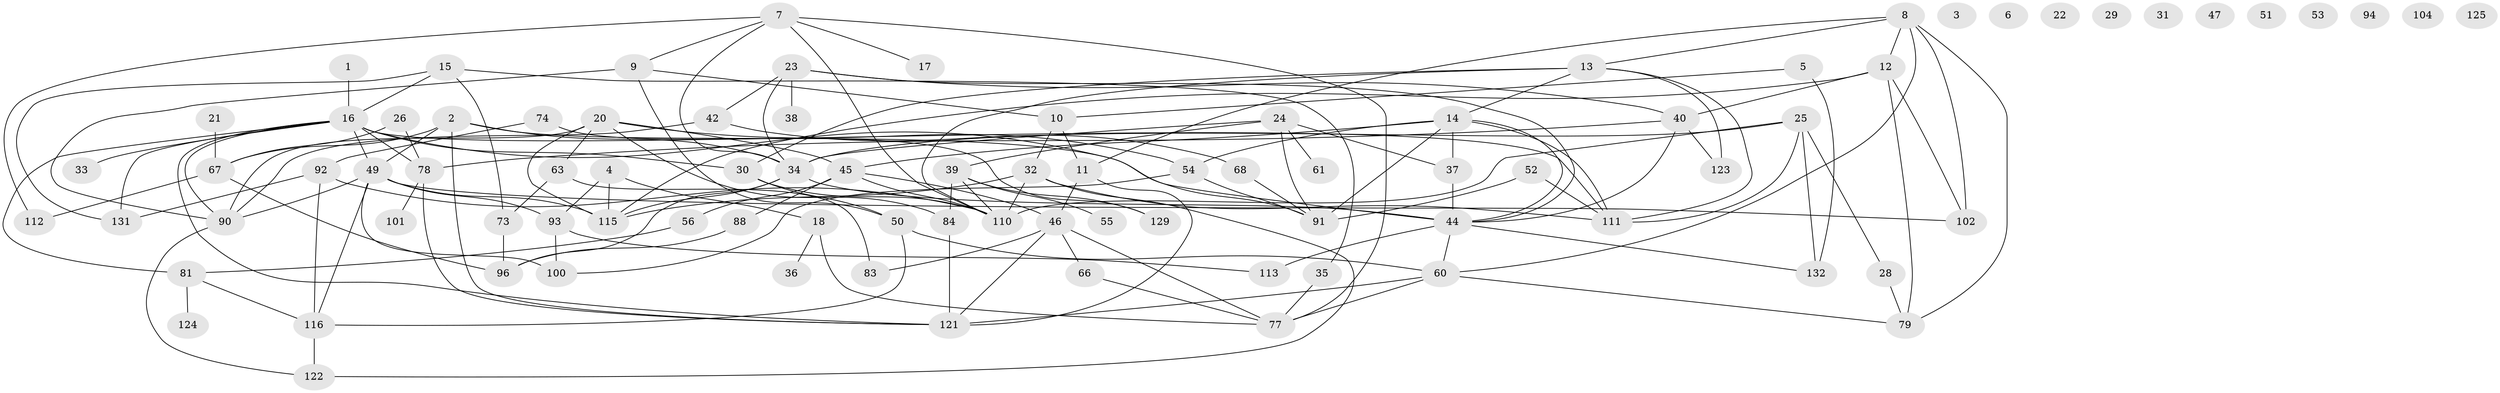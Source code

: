 // original degree distribution, {1: 0.12878787878787878, 3: 0.20454545454545456, 0: 0.07575757575757576, 2: 0.21212121212121213, 4: 0.20454545454545456, 5: 0.09090909090909091, 10: 0.007575757575757576, 6: 0.03787878787878788, 7: 0.030303030303030304, 8: 0.007575757575757576}
// Generated by graph-tools (version 1.1) at 2025/41/03/06/25 10:41:19]
// undirected, 90 vertices, 155 edges
graph export_dot {
graph [start="1"]
  node [color=gray90,style=filled];
  1;
  2 [super="+99"];
  3;
  4 [super="+72"];
  5;
  6;
  7 [super="+48"];
  8 [super="+19"];
  9 [super="+41"];
  10 [super="+62"];
  11 [super="+108"];
  12 [super="+97"];
  13 [super="+65"];
  14 [super="+119"];
  15 [super="+58"];
  16 [super="+114"];
  17;
  18 [super="+98"];
  20 [super="+43"];
  21;
  22;
  23 [super="+64"];
  24 [super="+57"];
  25 [super="+27"];
  26;
  28;
  29 [super="+69"];
  30;
  31;
  32 [super="+75"];
  33;
  34 [super="+109"];
  35 [super="+105"];
  36;
  37;
  38 [super="+70"];
  39 [super="+95"];
  40 [super="+80"];
  42 [super="+82"];
  44 [super="+59"];
  45 [super="+87"];
  46 [super="+103"];
  47;
  49 [super="+107"];
  50;
  51;
  52;
  53;
  54;
  55;
  56;
  60 [super="+76"];
  61;
  63;
  66 [super="+89"];
  67 [super="+71"];
  68;
  73;
  74;
  77;
  78 [super="+85"];
  79 [super="+86"];
  81 [super="+126"];
  83;
  84;
  88;
  90;
  91 [super="+128"];
  92;
  93 [super="+130"];
  94;
  96 [super="+106"];
  100;
  101;
  102;
  104;
  110 [super="+118"];
  111 [super="+120"];
  112;
  113;
  115 [super="+117"];
  116;
  121 [super="+127"];
  122;
  123;
  124;
  125;
  129;
  131;
  132;
  1 -- 16;
  2 -- 34;
  2 -- 67;
  2 -- 49;
  2 -- 91;
  2 -- 121;
  4 -- 93;
  4 -- 18;
  4 -- 115;
  5 -- 10;
  5 -- 132;
  7 -- 112;
  7 -- 17;
  7 -- 77;
  7 -- 9;
  7 -- 110;
  7 -- 34;
  8 -- 13;
  8 -- 79;
  8 -- 102;
  8 -- 11;
  8 -- 12;
  8 -- 60;
  9 -- 50;
  9 -- 90;
  9 -- 10;
  10 -- 11;
  10 -- 32;
  11 -- 121;
  11 -- 46;
  12 -- 79;
  12 -- 102;
  12 -- 40;
  12 -- 115;
  13 -- 123;
  13 -- 30;
  13 -- 111;
  13 -- 14;
  13 -- 110;
  14 -- 91;
  14 -- 111;
  14 -- 37;
  14 -- 54;
  14 -- 44;
  14 -- 45;
  15 -- 16;
  15 -- 73;
  15 -- 35;
  15 -- 131;
  16 -- 30;
  16 -- 33;
  16 -- 78;
  16 -- 81;
  16 -- 131;
  16 -- 49;
  16 -- 44;
  16 -- 111;
  16 -- 121;
  16 -- 90;
  18 -- 36 [weight=2];
  18 -- 77;
  20 -- 90;
  20 -- 84;
  20 -- 54;
  20 -- 45;
  20 -- 63;
  20 -- 115;
  21 -- 67;
  23 -- 38;
  23 -- 40;
  23 -- 42;
  23 -- 44;
  23 -- 34;
  24 -- 61;
  24 -- 37;
  24 -- 91;
  24 -- 39;
  24 -- 34;
  25 -- 132;
  25 -- 28;
  25 -- 110 [weight=2];
  25 -- 111;
  25 -- 34;
  26 -- 78;
  26 -- 67;
  28 -- 79;
  30 -- 50;
  30 -- 110;
  32 -- 122;
  32 -- 115;
  32 -- 110;
  32 -- 111;
  34 -- 96;
  34 -- 115;
  34 -- 44;
  35 -- 77;
  37 -- 44;
  39 -- 129;
  39 -- 84;
  39 -- 55;
  39 -- 110;
  40 -- 78;
  40 -- 44;
  40 -- 123;
  42 -- 68;
  42 -- 90;
  44 -- 60;
  44 -- 113;
  44 -- 132;
  45 -- 56;
  45 -- 88;
  45 -- 110;
  45 -- 46;
  46 -- 66;
  46 -- 121;
  46 -- 83;
  46 -- 77;
  49 -- 100;
  49 -- 115;
  49 -- 116;
  49 -- 102;
  49 -- 90;
  49 -- 93;
  50 -- 116;
  50 -- 60;
  52 -- 91;
  52 -- 111;
  54 -- 91;
  54 -- 100;
  56 -- 81;
  60 -- 79;
  60 -- 121;
  60 -- 77;
  63 -- 73;
  63 -- 83;
  66 -- 77;
  67 -- 96;
  67 -- 112;
  68 -- 91;
  73 -- 96;
  74 -- 92;
  74 -- 129;
  78 -- 121;
  78 -- 101;
  81 -- 116;
  81 -- 124;
  84 -- 121;
  88 -- 96;
  90 -- 122;
  92 -- 116;
  92 -- 131;
  92 -- 110;
  93 -- 100;
  93 -- 113;
  116 -- 122;
}
